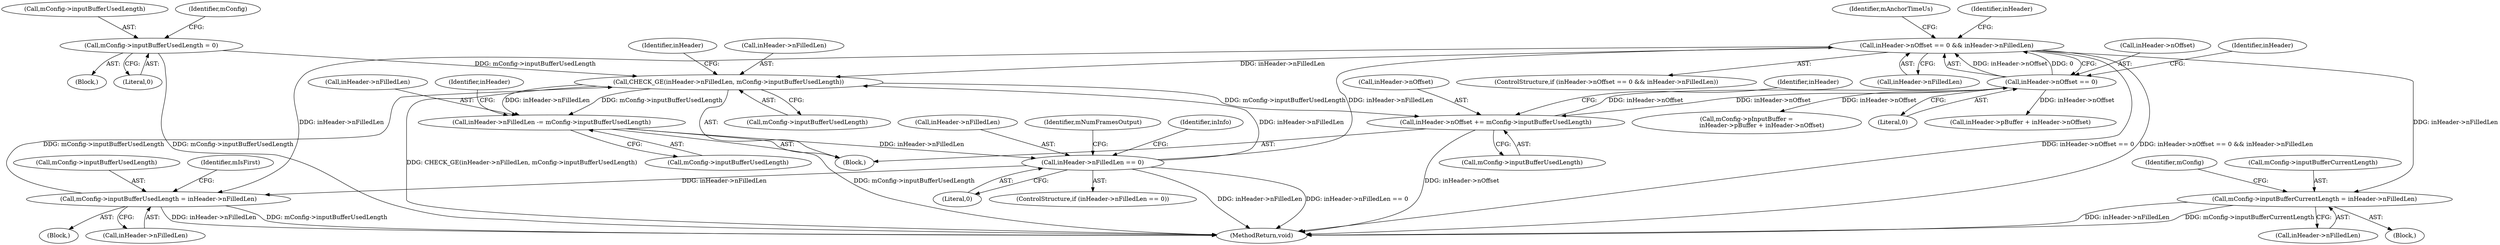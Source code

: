 digraph "0_Android_c2639afac631f5c1ffddf70ee8a6fe943d0bedf9@pointer" {
"1000214" [label="(Call,mConfig->inputBufferCurrentLength = inHeader->nFilledLen)"];
"1000175" [label="(Call,inHeader->nOffset == 0 && inHeader->nFilledLen)"];
"1000176" [label="(Call,inHeader->nOffset == 0)"];
"1000502" [label="(Call,inHeader->nOffset += mConfig->inputBufferUsedLength)"];
"1000495" [label="(Call,CHECK_GE(inHeader->nFilledLen, mConfig->inputBufferUsedLength))"];
"1000517" [label="(Call,inHeader->nFilledLen == 0)"];
"1000509" [label="(Call,inHeader->nFilledLen -= mConfig->inputBufferUsedLength)"];
"1000238" [label="(Call,mConfig->inputBufferUsedLength = 0)"];
"1000401" [label="(Call,mConfig->inputBufferUsedLength = inHeader->nFilledLen)"];
"1000560" [label="(MethodReturn,void)"];
"1000173" [label="(Block,)"];
"1000133" [label="(Block,)"];
"1000400" [label="(Block,)"];
"1000177" [label="(Call,inHeader->nOffset)"];
"1000496" [label="(Call,inHeader->nFilledLen)"];
"1000239" [label="(Call,mConfig->inputBufferUsedLength)"];
"1000517" [label="(Call,inHeader->nFilledLen == 0)"];
"1000499" [label="(Call,mConfig->inputBufferUsedLength)"];
"1000218" [label="(Call,inHeader->nFilledLen)"];
"1000186" [label="(Identifier,mAnchorTimeUs)"];
"1000525" [label="(Identifier,inInfo)"];
"1000509" [label="(Call,inHeader->nFilledLen -= mConfig->inputBufferUsedLength)"];
"1000203" [label="(Call,mConfig->pInputBuffer =\n                inHeader->pBuffer + inHeader->nOffset)"];
"1000513" [label="(Call,mConfig->inputBufferUsedLength)"];
"1000182" [label="(Identifier,inHeader)"];
"1000174" [label="(ControlStructure,if (inHeader->nOffset == 0 && inHeader->nFilledLen))"];
"1000503" [label="(Call,inHeader->nOffset)"];
"1000521" [label="(Literal,0)"];
"1000214" [label="(Call,mConfig->inputBufferCurrentLength = inHeader->nFilledLen)"];
"1000442" [label="(Identifier,mIsFirst)"];
"1000510" [label="(Call,inHeader->nFilledLen)"];
"1000402" [label="(Call,mConfig->inputBufferUsedLength)"];
"1000176" [label="(Call,inHeader->nOffset == 0)"];
"1000405" [label="(Call,inHeader->nFilledLen)"];
"1000235" [label="(Identifier,mConfig)"];
"1000494" [label="(Block,)"];
"1000516" [label="(ControlStructure,if (inHeader->nFilledLen == 0))"];
"1000519" [label="(Identifier,inHeader)"];
"1000215" [label="(Call,mConfig->inputBufferCurrentLength)"];
"1000242" [label="(Literal,0)"];
"1000175" [label="(Call,inHeader->nOffset == 0 && inHeader->nFilledLen)"];
"1000196" [label="(Identifier,inHeader)"];
"1000502" [label="(Call,inHeader->nOffset += mConfig->inputBufferUsedLength)"];
"1000518" [label="(Call,inHeader->nFilledLen)"];
"1000180" [label="(Literal,0)"];
"1000245" [label="(Identifier,mConfig)"];
"1000238" [label="(Call,mConfig->inputBufferUsedLength = 0)"];
"1000539" [label="(Identifier,mNumFramesOutput)"];
"1000504" [label="(Identifier,inHeader)"];
"1000511" [label="(Identifier,inHeader)"];
"1000401" [label="(Call,mConfig->inputBufferUsedLength = inHeader->nFilledLen)"];
"1000495" [label="(Call,CHECK_GE(inHeader->nFilledLen, mConfig->inputBufferUsedLength))"];
"1000506" [label="(Call,mConfig->inputBufferUsedLength)"];
"1000181" [label="(Call,inHeader->nFilledLen)"];
"1000207" [label="(Call,inHeader->pBuffer + inHeader->nOffset)"];
"1000214" -> "1000173"  [label="AST: "];
"1000214" -> "1000218"  [label="CFG: "];
"1000215" -> "1000214"  [label="AST: "];
"1000218" -> "1000214"  [label="AST: "];
"1000235" -> "1000214"  [label="CFG: "];
"1000214" -> "1000560"  [label="DDG: inHeader->nFilledLen"];
"1000214" -> "1000560"  [label="DDG: mConfig->inputBufferCurrentLength"];
"1000175" -> "1000214"  [label="DDG: inHeader->nFilledLen"];
"1000175" -> "1000174"  [label="AST: "];
"1000175" -> "1000176"  [label="CFG: "];
"1000175" -> "1000181"  [label="CFG: "];
"1000176" -> "1000175"  [label="AST: "];
"1000181" -> "1000175"  [label="AST: "];
"1000186" -> "1000175"  [label="CFG: "];
"1000196" -> "1000175"  [label="CFG: "];
"1000175" -> "1000560"  [label="DDG: inHeader->nOffset == 0"];
"1000175" -> "1000560"  [label="DDG: inHeader->nOffset == 0 && inHeader->nFilledLen"];
"1000176" -> "1000175"  [label="DDG: inHeader->nOffset"];
"1000176" -> "1000175"  [label="DDG: 0"];
"1000517" -> "1000175"  [label="DDG: inHeader->nFilledLen"];
"1000175" -> "1000401"  [label="DDG: inHeader->nFilledLen"];
"1000175" -> "1000495"  [label="DDG: inHeader->nFilledLen"];
"1000176" -> "1000180"  [label="CFG: "];
"1000177" -> "1000176"  [label="AST: "];
"1000180" -> "1000176"  [label="AST: "];
"1000182" -> "1000176"  [label="CFG: "];
"1000502" -> "1000176"  [label="DDG: inHeader->nOffset"];
"1000176" -> "1000203"  [label="DDG: inHeader->nOffset"];
"1000176" -> "1000207"  [label="DDG: inHeader->nOffset"];
"1000176" -> "1000502"  [label="DDG: inHeader->nOffset"];
"1000502" -> "1000494"  [label="AST: "];
"1000502" -> "1000506"  [label="CFG: "];
"1000503" -> "1000502"  [label="AST: "];
"1000506" -> "1000502"  [label="AST: "];
"1000511" -> "1000502"  [label="CFG: "];
"1000502" -> "1000560"  [label="DDG: inHeader->nOffset"];
"1000495" -> "1000502"  [label="DDG: mConfig->inputBufferUsedLength"];
"1000495" -> "1000494"  [label="AST: "];
"1000495" -> "1000499"  [label="CFG: "];
"1000496" -> "1000495"  [label="AST: "];
"1000499" -> "1000495"  [label="AST: "];
"1000504" -> "1000495"  [label="CFG: "];
"1000495" -> "1000560"  [label="DDG: CHECK_GE(inHeader->nFilledLen, mConfig->inputBufferUsedLength)"];
"1000517" -> "1000495"  [label="DDG: inHeader->nFilledLen"];
"1000238" -> "1000495"  [label="DDG: mConfig->inputBufferUsedLength"];
"1000401" -> "1000495"  [label="DDG: mConfig->inputBufferUsedLength"];
"1000495" -> "1000509"  [label="DDG: mConfig->inputBufferUsedLength"];
"1000495" -> "1000509"  [label="DDG: inHeader->nFilledLen"];
"1000517" -> "1000516"  [label="AST: "];
"1000517" -> "1000521"  [label="CFG: "];
"1000518" -> "1000517"  [label="AST: "];
"1000521" -> "1000517"  [label="AST: "];
"1000525" -> "1000517"  [label="CFG: "];
"1000539" -> "1000517"  [label="CFG: "];
"1000517" -> "1000560"  [label="DDG: inHeader->nFilledLen"];
"1000517" -> "1000560"  [label="DDG: inHeader->nFilledLen == 0"];
"1000517" -> "1000401"  [label="DDG: inHeader->nFilledLen"];
"1000509" -> "1000517"  [label="DDG: inHeader->nFilledLen"];
"1000509" -> "1000494"  [label="AST: "];
"1000509" -> "1000513"  [label="CFG: "];
"1000510" -> "1000509"  [label="AST: "];
"1000513" -> "1000509"  [label="AST: "];
"1000519" -> "1000509"  [label="CFG: "];
"1000509" -> "1000560"  [label="DDG: mConfig->inputBufferUsedLength"];
"1000238" -> "1000133"  [label="AST: "];
"1000238" -> "1000242"  [label="CFG: "];
"1000239" -> "1000238"  [label="AST: "];
"1000242" -> "1000238"  [label="AST: "];
"1000245" -> "1000238"  [label="CFG: "];
"1000238" -> "1000560"  [label="DDG: mConfig->inputBufferUsedLength"];
"1000401" -> "1000400"  [label="AST: "];
"1000401" -> "1000405"  [label="CFG: "];
"1000402" -> "1000401"  [label="AST: "];
"1000405" -> "1000401"  [label="AST: "];
"1000442" -> "1000401"  [label="CFG: "];
"1000401" -> "1000560"  [label="DDG: inHeader->nFilledLen"];
"1000401" -> "1000560"  [label="DDG: mConfig->inputBufferUsedLength"];
}
